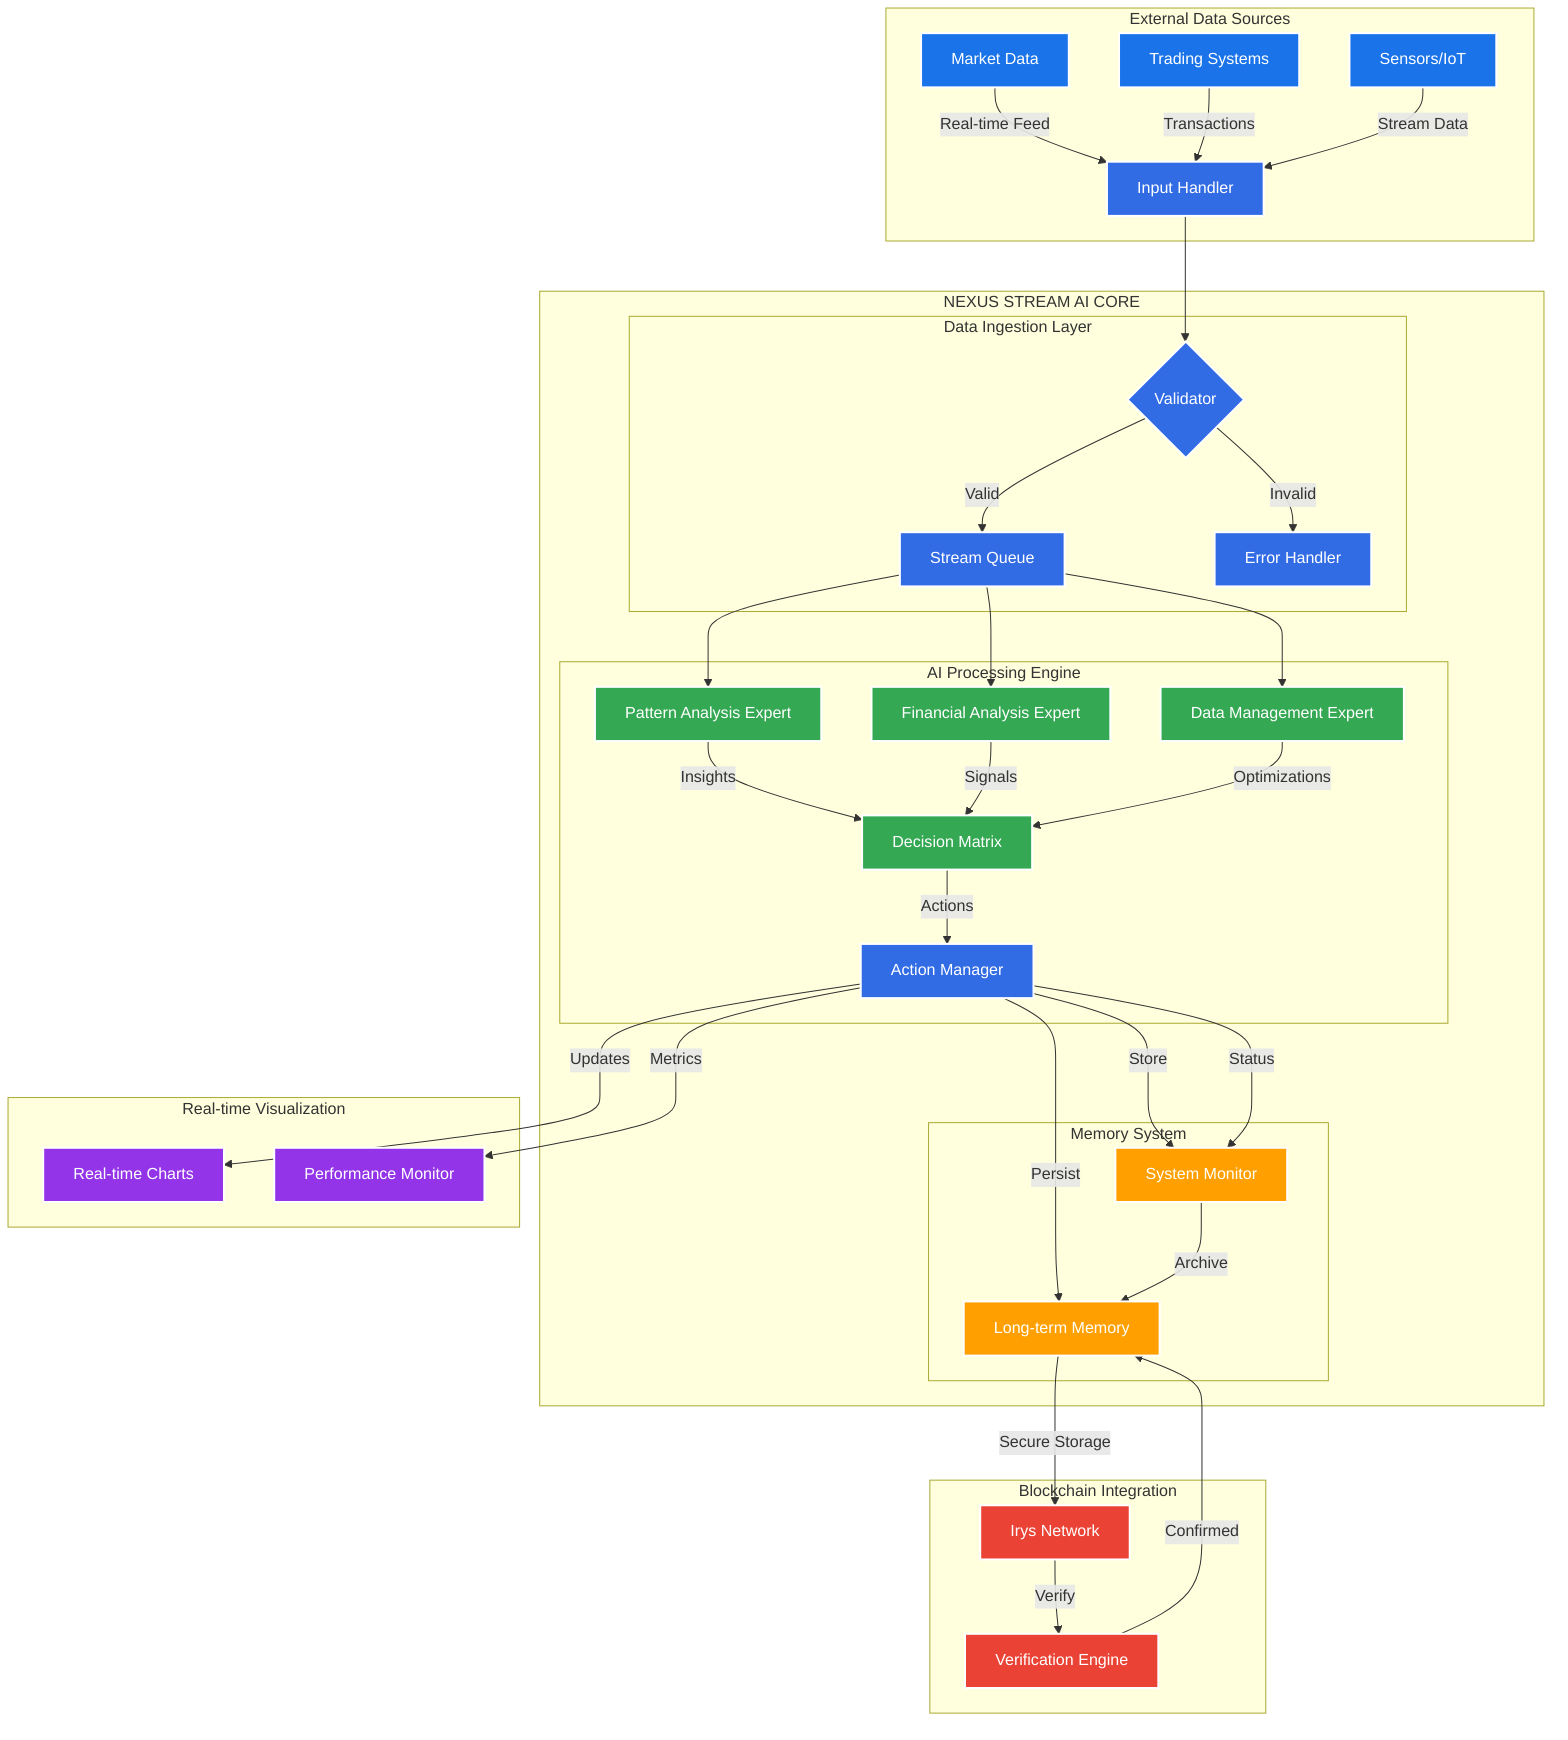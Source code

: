 flowchart TB
    subgraph Data_Sources ["External Data Sources"]
        M[Market Data] --> |Real-time Feed| I
        T[Trading Systems] --> |Transactions| I
        S[Sensors/IoT] --> |Stream Data| I
    end

    subgraph Nexus_Core ["NEXUS STREAM AI CORE"]
        subgraph Ingestion ["Data Ingestion Layer"]
            I[Input Handler] --> V{Validator}
            V --> |Valid| Q[Stream Queue]
            V --> |Invalid| E[Error Handler]
        end

        subgraph AI_Processing ["AI Processing Engine"]
            Q --> PA[Pattern Analysis Expert]
            Q --> FA[Financial Analysis Expert]
            Q --> DA[Data Management Expert]
            
            PA --> |Insights| DM
            FA --> |Signals| DM
            DA --> |Optimizations| DM
            
            DM[Decision Matrix] --> |Actions| AM[Action Manager]
        end

        subgraph Memory_System ["Memory System"]
            AM --> |Store| SM[Short-term Memory]
            AM --> |Persist| LM[Long-term Memory]
            SM --> |Archive| LM
        end
    end

    subgraph Blockchain_Layer ["Blockchain Integration"]
        LM --> |Secure Storage| IR[Irys Network]
        IR --> |Verify| VE[Verification Engine]
        VE --> |Confirmed| LM
    end

    subgraph Visualization ["Real-time Visualization"]
        AM --> |Updates| RT[Real-time Charts]
        AM --> |Metrics| PM[Performance Monitor]
        AM --> |Status| SM[System Monitor]
    end

    classDef default fill:#326CE5,stroke:#fff,stroke-width:2px,color:#fff;
    classDef source fill:#1A73E8,stroke:#fff,stroke-width:2px,color:#fff;
    classDef ai fill:#34A853,stroke:#fff,stroke-width:2px,color:#fff;
    classDef memory fill:#FFA000,stroke:#fff,stroke-width:2px,color:#fff;
    classDef blockchain fill:#EA4335,stroke:#fff,stroke-width:2px,color:#fff;
    classDef viz fill:#9334E8,stroke:#fff,stroke-width:2px,color:#fff;

    class M,T,S source;
    class PA,FA,DA,DM ai;
    class SM,LM memory;
    class IR,VE blockchain;
    class RT,PM viz;